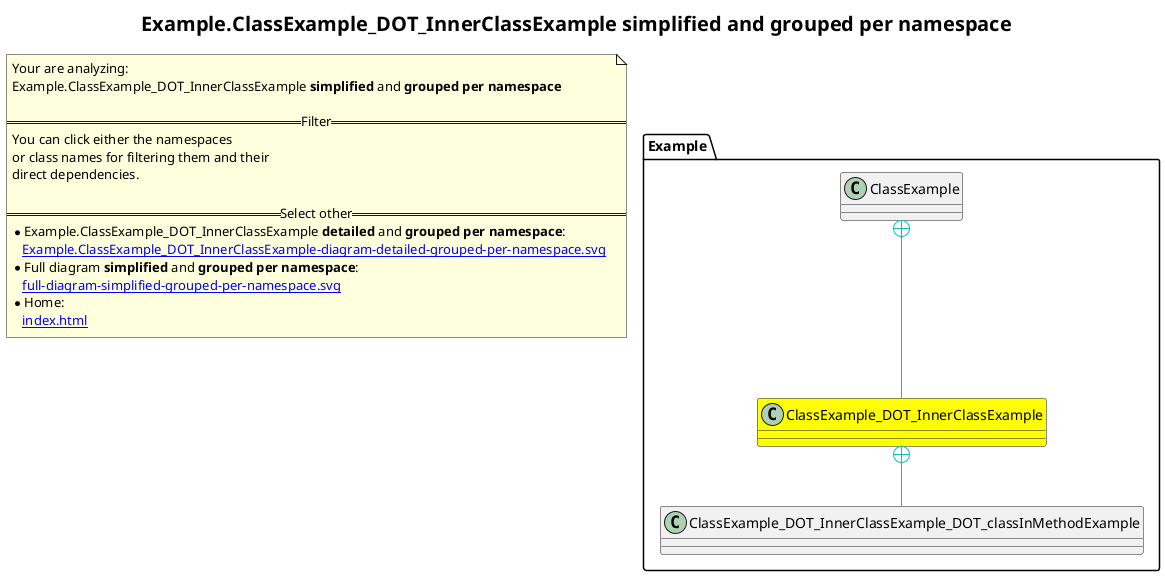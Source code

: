 @startuml
title <size:20>Example.ClassExample_DOT_InnerClassExample **simplified** and **grouped per namespace**</size>
note "Your are analyzing:\nExample.ClassExample_DOT_InnerClassExample **simplified** and **grouped per namespace**\n\n==Filter==\nYou can click either the namespaces \nor class names for filtering them and their\ndirect dependencies.\n\n==Select other==\n* Example.ClassExample_DOT_InnerClassExample **detailed** and **grouped per namespace**:\n   [[Example.ClassExample_DOT_InnerClassExample-diagram-detailed-grouped-per-namespace.svg]]\n* Full diagram **simplified** and **grouped per namespace**:\n   [[full-diagram-simplified-grouped-per-namespace.svg]]\n* Home:\n   [[index.html]]" as FloatingNote
namespace Example [[Example-diagram-simplified-grouped-per-namespace.svg]] {
class Example.ClassExample_DOT_InnerClassExample [[Example.ClassExample_DOT_InnerClassExample-diagram-simplified-grouped-per-namespace.svg]] #yellow {
}
class Example.ClassExample_DOT_InnerClassExample_DOT_classInMethodExample [[Example.ClassExample_DOT_InnerClassExample_DOT_classInMethodExample-diagram-simplified-grouped-per-namespace.svg]]  {
}
class Example.ClassExample [[Example.ClassExample-diagram-simplified-grouped-per-namespace.svg]]  {
}
'Compared namespace Example [[Example-diagram-simplified-grouped-per-namespace.svg]] { with last element of }
' Closing all previous_sub_namespace_list namespace None because file analysis is finished.
' Closing namespace Example
}
 ' *************************************** 
 ' *************************************** 
 ' *************************************** 
' Class relations extracted from namespace:
' Example
Example.ClassExample_DOT_InnerClassExample +-[#10BBBB]- Example.ClassExample_DOT_InnerClassExample_DOT_classInMethodExample 
Example.ClassExample +-[#10BBBB]- Example.ClassExample_DOT_InnerClassExample 
@enduml